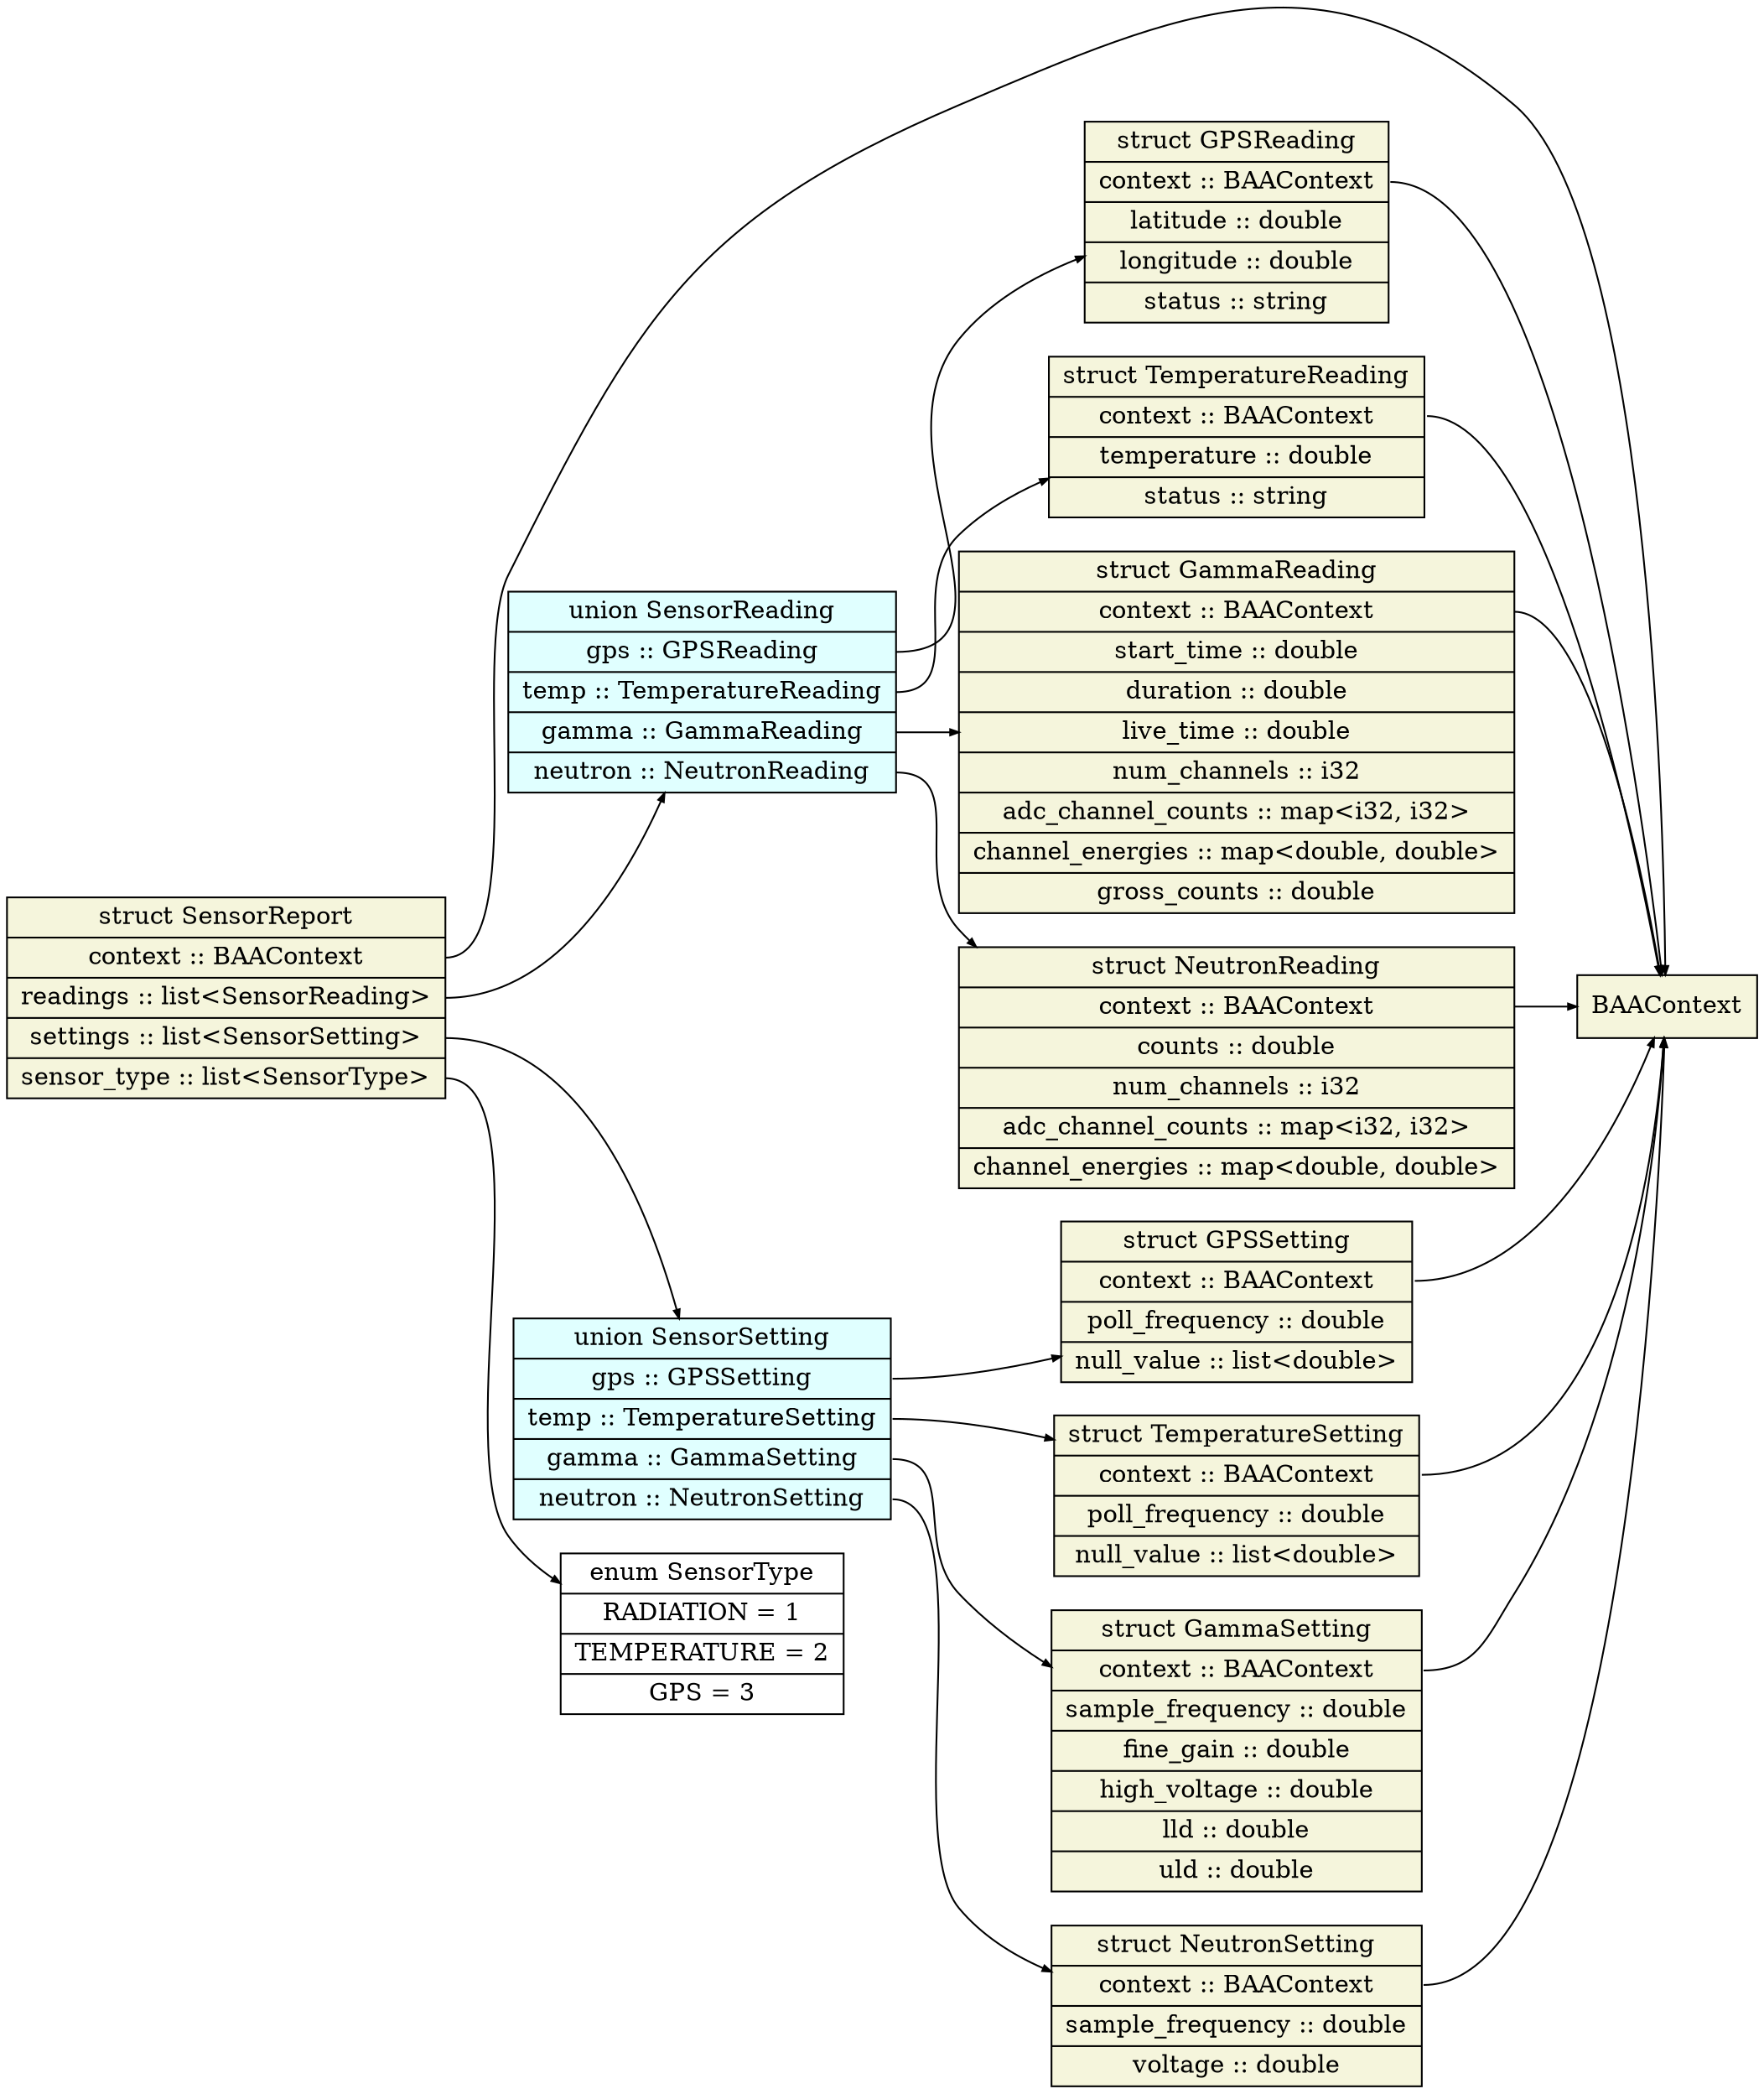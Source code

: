 digraph "sensor" {
node [style=filled, shape=record];
edge [arrowsize=0.5];
rankdir=LR
node [fillcolor=white];
SensorType [label="enum SensorType|RADIATION = 1|TEMPERATURE = 2|GPS = 3"];
node [fillcolor=beige];
GPSReading [label="struct GPSReading|<field_context>context :: BAAContext|<field_latitude>latitude :: double|<field_longitude>longitude :: double|<field_status>status :: string"];
node [fillcolor=beige];
TemperatureReading [label="struct TemperatureReading|<field_context>context :: BAAContext|<field_temperature>temperature :: double|<field_status>status :: string"];
node [fillcolor=beige];
GammaReading [label="struct GammaReading|<field_context>context :: BAAContext|<field_start_time>start_time :: double|<field_duration>duration :: double|<field_live_time>live_time :: double|<field_num_channels>num_channels :: i32|<field_adc_channel_counts>adc_channel_counts :: map\<i32, i32\>|<field_channel_energies>channel_energies :: map\<double, double\>|<field_gross_counts>gross_counts :: double"];
node [fillcolor=beige];
NeutronReading [label="struct NeutronReading|<field_context>context :: BAAContext|<field_counts>counts :: double|<field_num_channels>num_channels :: i32|<field_adc_channel_counts>adc_channel_counts :: map\<i32, i32\>|<field_channel_energies>channel_energies :: map\<double, double\>"];
node [fillcolor=lightcyan];
SensorReading [label="union SensorReading|<field_gps>gps :: GPSReading|<field_temp>temp :: TemperatureReading|<field_gamma>gamma :: GammaReading|<field_neutron>neutron :: NeutronReading"];
node [fillcolor=beige];
GPSSetting [label="struct GPSSetting|<field_context>context :: BAAContext|<field_poll_frequency>poll_frequency :: double|<field_null_value>null_value :: list\<double\>"];
node [fillcolor=beige];
TemperatureSetting [label="struct TemperatureSetting|<field_context>context :: BAAContext|<field_poll_frequency>poll_frequency :: double|<field_null_value>null_value :: list\<double\>"];
node [fillcolor=beige];
GammaSetting [label="struct GammaSetting|<field_context>context :: BAAContext|<field_sample_frequency>sample_frequency :: double|<field_fine_gain>fine_gain :: double|<field_high_voltage>high_voltage :: double|<field_lld>lld :: double|<field_uld>uld :: double"];
node [fillcolor=beige];
NeutronSetting [label="struct NeutronSetting|<field_context>context :: BAAContext|<field_sample_frequency>sample_frequency :: double|<field_voltage>voltage :: double"];
node [fillcolor=lightcyan];
SensorSetting [label="union SensorSetting|<field_gps>gps :: GPSSetting|<field_temp>temp :: TemperatureSetting|<field_gamma>gamma :: GammaSetting|<field_neutron>neutron :: NeutronSetting"];
node [fillcolor=beige];
SensorReport [label="struct SensorReport|<field_context>context :: BAAContext|<field_readings>readings :: list\<SensorReading\>|<field_settings>settings :: list\<SensorSetting\>|<field_sensor_type>sensor_type :: list\<SensorType\>"];
GPSReading:field_context -> BAAContext
TemperatureReading:field_context -> BAAContext
GammaReading:field_context -> BAAContext
NeutronReading:field_context -> BAAContext
SensorReading:field_gps -> GPSReading
SensorReading:field_temp -> TemperatureReading
SensorReading:field_gamma -> GammaReading
SensorReading:field_neutron -> NeutronReading
GPSSetting:field_context -> BAAContext
TemperatureSetting:field_context -> BAAContext
GammaSetting:field_context -> BAAContext
NeutronSetting:field_context -> BAAContext
SensorSetting:field_gps -> GPSSetting
SensorSetting:field_temp -> TemperatureSetting
SensorSetting:field_gamma -> GammaSetting
SensorSetting:field_neutron -> NeutronSetting
SensorReport:field_context -> BAAContext
SensorReport:field_readings -> SensorReading
SensorReport:field_settings -> SensorSetting
SensorReport:field_sensor_type -> SensorType
}
